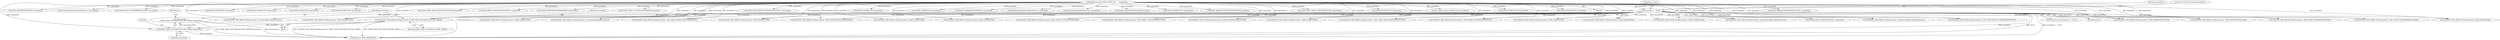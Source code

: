 digraph "0_Android_46e305be6e670a5a0041b0b4861122a0f1aabefa_2@pointer" {
"1002163" [label="(Call,*pictureOrder =\n (QOMX_VIDEO_DECODER_PICTURE_ORDER *)paramData)"];
"1002165" [label="(Call,(QOMX_VIDEO_DECODER_PICTURE_ORDER *)paramData)"];
"1002159" [label="(Call,VALIDATE_OMX_PARAM_DATA(paramData, QOMX_VIDEO_DECODER_PICTURE_ORDER))"];
"1000135" [label="(Call,paramData == NULL)"];
"1000111" [label="(MethodParameterIn,OMX_IN OMX_PTR        paramData)"];
"1002159" [label="(Call,VALIDATE_OMX_PARAM_DATA(paramData, QOMX_VIDEO_DECODER_PICTURE_ORDER))"];
"1002630" [label="(Call,VALIDATE_OMX_PARAM_DATA(paramData, QOMX_INDEXTIMESTAMPREORDER))"];
"1001336" [label="(Call,(OMX_VIDEO_PARAM_PORTFORMATTYPE *)paramData)"];
"1002999" [label="(Call,VALIDATE_OMX_PARAM_DATA(paramData, QOMX_VIDEO_CUSTOM_BUFFERSIZE))"];
"1002240" [label="(Call,VALIDATE_OMX_PARAM_DATA(paramData, QOMX_ENABLETYPE))"];
"1002345" [label="(Call,VALIDATE_OMX_PARAM_DATA(paramData, QOMX_ENABLETYPE))"];
"1001634" [label="(Call,(OMX_PARAM_COMPONENTROLETYPE *) paramData)"];
"1002619" [label="(Call,VALIDATE_OMX_PARAM_DATA(paramData, UseAndroidNativeBufferParams))"];
"1002055" [label="(Call,(OMX_PRIORITYMGMTTYPE*) paramData)"];
"1002926" [label="(Call,(PrepareForAdaptivePlaybackParams *) paramData)"];
"1002408" [label="(Call,(OMX_QCOM_PLATFORMPRIVATE_EXTN *) paramData)"];
"1002300" [label="(Call,VALIDATE_OMX_PARAM_DATA(paramData, QOMX_ENABLETYPE))"];
"1002270" [label="(Call,VALIDATE_OMX_PARAM_DATA(paramData, QOMX_ENABLETYPE))"];
"1002309" [label="(Call,(QOMX_ENABLETYPE *)paramData)"];
"1002279" [label="(Call,(QOMX_ENABLETYPE *)paramData)"];
"1002324" [label="(Call,(QOMX_ENABLETYPE *)paramData)"];
"1002339" [label="(Call,(QOMX_ENABLETYPE *)paramData)"];
"1002709" [label="(Call,VALIDATE_OMX_PARAM_DATA(paramData, StoreMetaDataInBuffersParams))"];
"1001330" [label="(Call,VALIDATE_OMX_PARAM_DATA(paramData, OMX_VIDEO_PARAM_PORTFORMATTYPE))"];
"1002686" [label="(Call,(OMX_VIDEO_PARAM_PROFILELEVELTYPE*)paramData)"];
"1000183" [label="(Call,(OMX_PARAM_PORTDEFINITIONTYPE *) paramData)"];
"1002636" [label="(Call,(QOMX_INDEXTIMESTAMPREORDER *)paramData)"];
"1002360" [label="(Call,VALIDATE_OMX_PARAM_DATA(paramData, QOMX_ENABLETYPE))"];
"1003102" [label="(MethodReturn,OMX_ERRORTYPE)"];
"1003007" [label="(Call,(QOMX_VIDEO_CUSTOM_BUFFERSIZE*)paramData)"];
"1000134" [label="(ControlStructure,if (paramData == NULL))"];
"1000140" [label="(Literal,\"Get Param in Invalid paramData\")"];
"1002164" [label="(Identifier,pictureOrder)"];
"1002315" [label="(Call,VALIDATE_OMX_PARAM_DATA(paramData, QOMX_ENABLETYPE))"];
"1002375" [label="(Call,VALIDATE_OMX_PARAM_DATA(paramData, QOMX_ENABLETYPE))"];
"1001628" [label="(Call,VALIDATE_OMX_PARAM_DATA(paramData, OMX_PARAM_COMPONENTROLETYPE))"];
"1002538" [label="(Call,VALIDATE_OMX_PARAM_DATA(paramData, QOMX_INDEXEXTRADATATYPE))"];
"1002680" [label="(Call,VALIDATE_OMX_PARAM_DATA(paramData, OMX_VIDEO_PARAM_PROFILELEVELTYPE))"];
"1001507" [label="(Call,(OMX_QCOM_PARAM_PORTDEFINITIONTYPE *) paramData)"];
"1002089" [label="(Call,VALIDATE_OMX_PARAM_DATA(paramData, OMX_PARAM_BUFFERSUPPLIERTYPE))"];
"1002330" [label="(Call,VALIDATE_OMX_PARAM_DATA(paramData, QOMX_ENABLETYPE))"];
"1002165" [label="(Call,(QOMX_VIDEO_DECODER_PICTURE_ORDER *)paramData)"];
"1002285" [label="(Call,VALIDATE_OMX_PARAM_DATA(paramData, QOMX_ENABLETYPE))"];
"1002585" [label="(Call,VALIDATE_OMX_PARAM_DATA(paramData, EnableAndroidNativeBuffersParams))"];
"1002354" [label="(Call,(QOMX_ENABLETYPE *)paramData)"];
"1000135" [label="(Call,paramData == NULL)"];
"1002172" [label="(Identifier,rc)"];
"1002394" [label="(Call,(QOMX_VIDEO_PARAM_DIVXTYPE *) paramData)"];
"1002249" [label="(Call,(QOMX_ENABLETYPE *)paramData)"];
"1002544" [label="(Call,(QOMX_INDEXEXTRADATATYPE *) paramData)"];
"1002591" [label="(Call,(EnableAndroidNativeBuffersParams *) paramData)"];
"1002715" [label="(Call,(StoreMetaDataInBuffersParams *)paramData)"];
"1002836" [label="(Call,(QOMX_INDEXDOWNSCALAR*)paramData)"];
"1002264" [label="(Call,(QOMX_ENABLETYPE *)paramData)"];
"1002095" [label="(Call,(OMX_PARAM_BUFFERSUPPLIERTYPE*) paramData)"];
"1002918" [label="(Call,VALIDATE_OMX_PARAM_DATA(paramData, PrepareForAdaptivePlaybackParams))"];
"1001501" [label="(Call,VALIDATE_OMX_PARAM_DATA(paramData, OMX_QCOM_PARAM_PORTDEFINITIONTYPE))"];
"1002384" [label="(Call,(QOMX_ENABLETYPE *)paramData)"];
"1002040" [label="(Call,VALIDATE_OMX_PARAM_DATA(paramData, OMX_PRIORITYMGMTTYPE))"];
"1002167" [label="(Identifier,paramData)"];
"1002830" [label="(Call,VALIDATE_OMX_PARAM_DATA(paramData, QOMX_INDEXDOWNSCALAR))"];
"1000177" [label="(Call,VALIDATE_OMX_PARAM_DATA(paramData, OMX_PARAM_PORTDEFINITIONTYPE))"];
"1002400" [label="(Call,VALIDATE_OMX_PARAM_DATA(paramData, OMX_QCOM_PLATFORMPRIVATE_EXTN))"];
"1000111" [label="(MethodParameterIn,OMX_IN OMX_PTR        paramData)"];
"1002158" [label="(Block,)"];
"1002624" [label="(Call,use_android_native_buffer(hComp, paramData))"];
"1002369" [label="(Call,(QOMX_ENABLETYPE *)paramData)"];
"1000146" [label="(Identifier,m_state)"];
"1002160" [label="(Identifier,paramData)"];
"1000137" [label="(Identifier,NULL)"];
"1002255" [label="(Call,VALIDATE_OMX_PARAM_DATA(paramData, QOMX_ENABLETYPE))"];
"1002294" [label="(Call,(QOMX_ENABLETYPE *)paramData)"];
"1002161" [label="(Identifier,QOMX_VIDEO_DECODER_PICTURE_ORDER)"];
"1002163" [label="(Call,*pictureOrder =\n (QOMX_VIDEO_DECODER_PICTURE_ORDER *)paramData)"];
"1000136" [label="(Identifier,paramData)"];
"1002163" -> "1002158"  [label="AST: "];
"1002163" -> "1002165"  [label="CFG: "];
"1002164" -> "1002163"  [label="AST: "];
"1002165" -> "1002163"  [label="AST: "];
"1002172" -> "1002163"  [label="CFG: "];
"1002163" -> "1003102"  [label="DDG: (QOMX_VIDEO_DECODER_PICTURE_ORDER *)paramData"];
"1002163" -> "1003102"  [label="DDG: pictureOrder"];
"1002165" -> "1002163"  [label="DDG: paramData"];
"1002165" -> "1002167"  [label="CFG: "];
"1002166" -> "1002165"  [label="AST: "];
"1002167" -> "1002165"  [label="AST: "];
"1002165" -> "1003102"  [label="DDG: paramData"];
"1002159" -> "1002165"  [label="DDG: paramData"];
"1000111" -> "1002165"  [label="DDG: paramData"];
"1002159" -> "1002158"  [label="AST: "];
"1002159" -> "1002161"  [label="CFG: "];
"1002160" -> "1002159"  [label="AST: "];
"1002161" -> "1002159"  [label="AST: "];
"1002164" -> "1002159"  [label="CFG: "];
"1002159" -> "1003102"  [label="DDG: VALIDATE_OMX_PARAM_DATA(paramData, QOMX_VIDEO_DECODER_PICTURE_ORDER)"];
"1002159" -> "1003102"  [label="DDG: QOMX_VIDEO_DECODER_PICTURE_ORDER"];
"1000135" -> "1002159"  [label="DDG: paramData"];
"1000111" -> "1002159"  [label="DDG: paramData"];
"1000135" -> "1000134"  [label="AST: "];
"1000135" -> "1000137"  [label="CFG: "];
"1000136" -> "1000135"  [label="AST: "];
"1000137" -> "1000135"  [label="AST: "];
"1000140" -> "1000135"  [label="CFG: "];
"1000146" -> "1000135"  [label="CFG: "];
"1000135" -> "1003102"  [label="DDG: paramData == NULL"];
"1000135" -> "1003102"  [label="DDG: paramData"];
"1000135" -> "1003102"  [label="DDG: NULL"];
"1000111" -> "1000135"  [label="DDG: paramData"];
"1000135" -> "1000177"  [label="DDG: paramData"];
"1000135" -> "1001330"  [label="DDG: paramData"];
"1000135" -> "1001501"  [label="DDG: paramData"];
"1000135" -> "1001628"  [label="DDG: paramData"];
"1000135" -> "1002040"  [label="DDG: paramData"];
"1000135" -> "1002089"  [label="DDG: paramData"];
"1000135" -> "1002240"  [label="DDG: paramData"];
"1000135" -> "1002255"  [label="DDG: paramData"];
"1000135" -> "1002270"  [label="DDG: paramData"];
"1000135" -> "1002285"  [label="DDG: paramData"];
"1000135" -> "1002300"  [label="DDG: paramData"];
"1000135" -> "1002315"  [label="DDG: paramData"];
"1000135" -> "1002330"  [label="DDG: paramData"];
"1000135" -> "1002345"  [label="DDG: paramData"];
"1000135" -> "1002360"  [label="DDG: paramData"];
"1000135" -> "1002375"  [label="DDG: paramData"];
"1000135" -> "1002394"  [label="DDG: paramData"];
"1000135" -> "1002400"  [label="DDG: paramData"];
"1000135" -> "1002538"  [label="DDG: paramData"];
"1000135" -> "1002585"  [label="DDG: paramData"];
"1000135" -> "1002619"  [label="DDG: paramData"];
"1000135" -> "1002630"  [label="DDG: paramData"];
"1000135" -> "1002680"  [label="DDG: paramData"];
"1000135" -> "1002709"  [label="DDG: paramData"];
"1000135" -> "1002830"  [label="DDG: paramData"];
"1000135" -> "1002918"  [label="DDG: paramData"];
"1000135" -> "1002999"  [label="DDG: paramData"];
"1000111" -> "1000108"  [label="AST: "];
"1000111" -> "1003102"  [label="DDG: paramData"];
"1000111" -> "1000177"  [label="DDG: paramData"];
"1000111" -> "1000183"  [label="DDG: paramData"];
"1000111" -> "1001330"  [label="DDG: paramData"];
"1000111" -> "1001336"  [label="DDG: paramData"];
"1000111" -> "1001501"  [label="DDG: paramData"];
"1000111" -> "1001507"  [label="DDG: paramData"];
"1000111" -> "1001628"  [label="DDG: paramData"];
"1000111" -> "1001634"  [label="DDG: paramData"];
"1000111" -> "1002040"  [label="DDG: paramData"];
"1000111" -> "1002055"  [label="DDG: paramData"];
"1000111" -> "1002089"  [label="DDG: paramData"];
"1000111" -> "1002095"  [label="DDG: paramData"];
"1000111" -> "1002240"  [label="DDG: paramData"];
"1000111" -> "1002249"  [label="DDG: paramData"];
"1000111" -> "1002255"  [label="DDG: paramData"];
"1000111" -> "1002264"  [label="DDG: paramData"];
"1000111" -> "1002270"  [label="DDG: paramData"];
"1000111" -> "1002279"  [label="DDG: paramData"];
"1000111" -> "1002285"  [label="DDG: paramData"];
"1000111" -> "1002294"  [label="DDG: paramData"];
"1000111" -> "1002300"  [label="DDG: paramData"];
"1000111" -> "1002309"  [label="DDG: paramData"];
"1000111" -> "1002315"  [label="DDG: paramData"];
"1000111" -> "1002324"  [label="DDG: paramData"];
"1000111" -> "1002330"  [label="DDG: paramData"];
"1000111" -> "1002339"  [label="DDG: paramData"];
"1000111" -> "1002345"  [label="DDG: paramData"];
"1000111" -> "1002354"  [label="DDG: paramData"];
"1000111" -> "1002360"  [label="DDG: paramData"];
"1000111" -> "1002369"  [label="DDG: paramData"];
"1000111" -> "1002375"  [label="DDG: paramData"];
"1000111" -> "1002384"  [label="DDG: paramData"];
"1000111" -> "1002394"  [label="DDG: paramData"];
"1000111" -> "1002400"  [label="DDG: paramData"];
"1000111" -> "1002408"  [label="DDG: paramData"];
"1000111" -> "1002538"  [label="DDG: paramData"];
"1000111" -> "1002544"  [label="DDG: paramData"];
"1000111" -> "1002585"  [label="DDG: paramData"];
"1000111" -> "1002591"  [label="DDG: paramData"];
"1000111" -> "1002619"  [label="DDG: paramData"];
"1000111" -> "1002624"  [label="DDG: paramData"];
"1000111" -> "1002630"  [label="DDG: paramData"];
"1000111" -> "1002636"  [label="DDG: paramData"];
"1000111" -> "1002680"  [label="DDG: paramData"];
"1000111" -> "1002686"  [label="DDG: paramData"];
"1000111" -> "1002709"  [label="DDG: paramData"];
"1000111" -> "1002715"  [label="DDG: paramData"];
"1000111" -> "1002830"  [label="DDG: paramData"];
"1000111" -> "1002836"  [label="DDG: paramData"];
"1000111" -> "1002918"  [label="DDG: paramData"];
"1000111" -> "1002926"  [label="DDG: paramData"];
"1000111" -> "1002999"  [label="DDG: paramData"];
"1000111" -> "1003007"  [label="DDG: paramData"];
}
